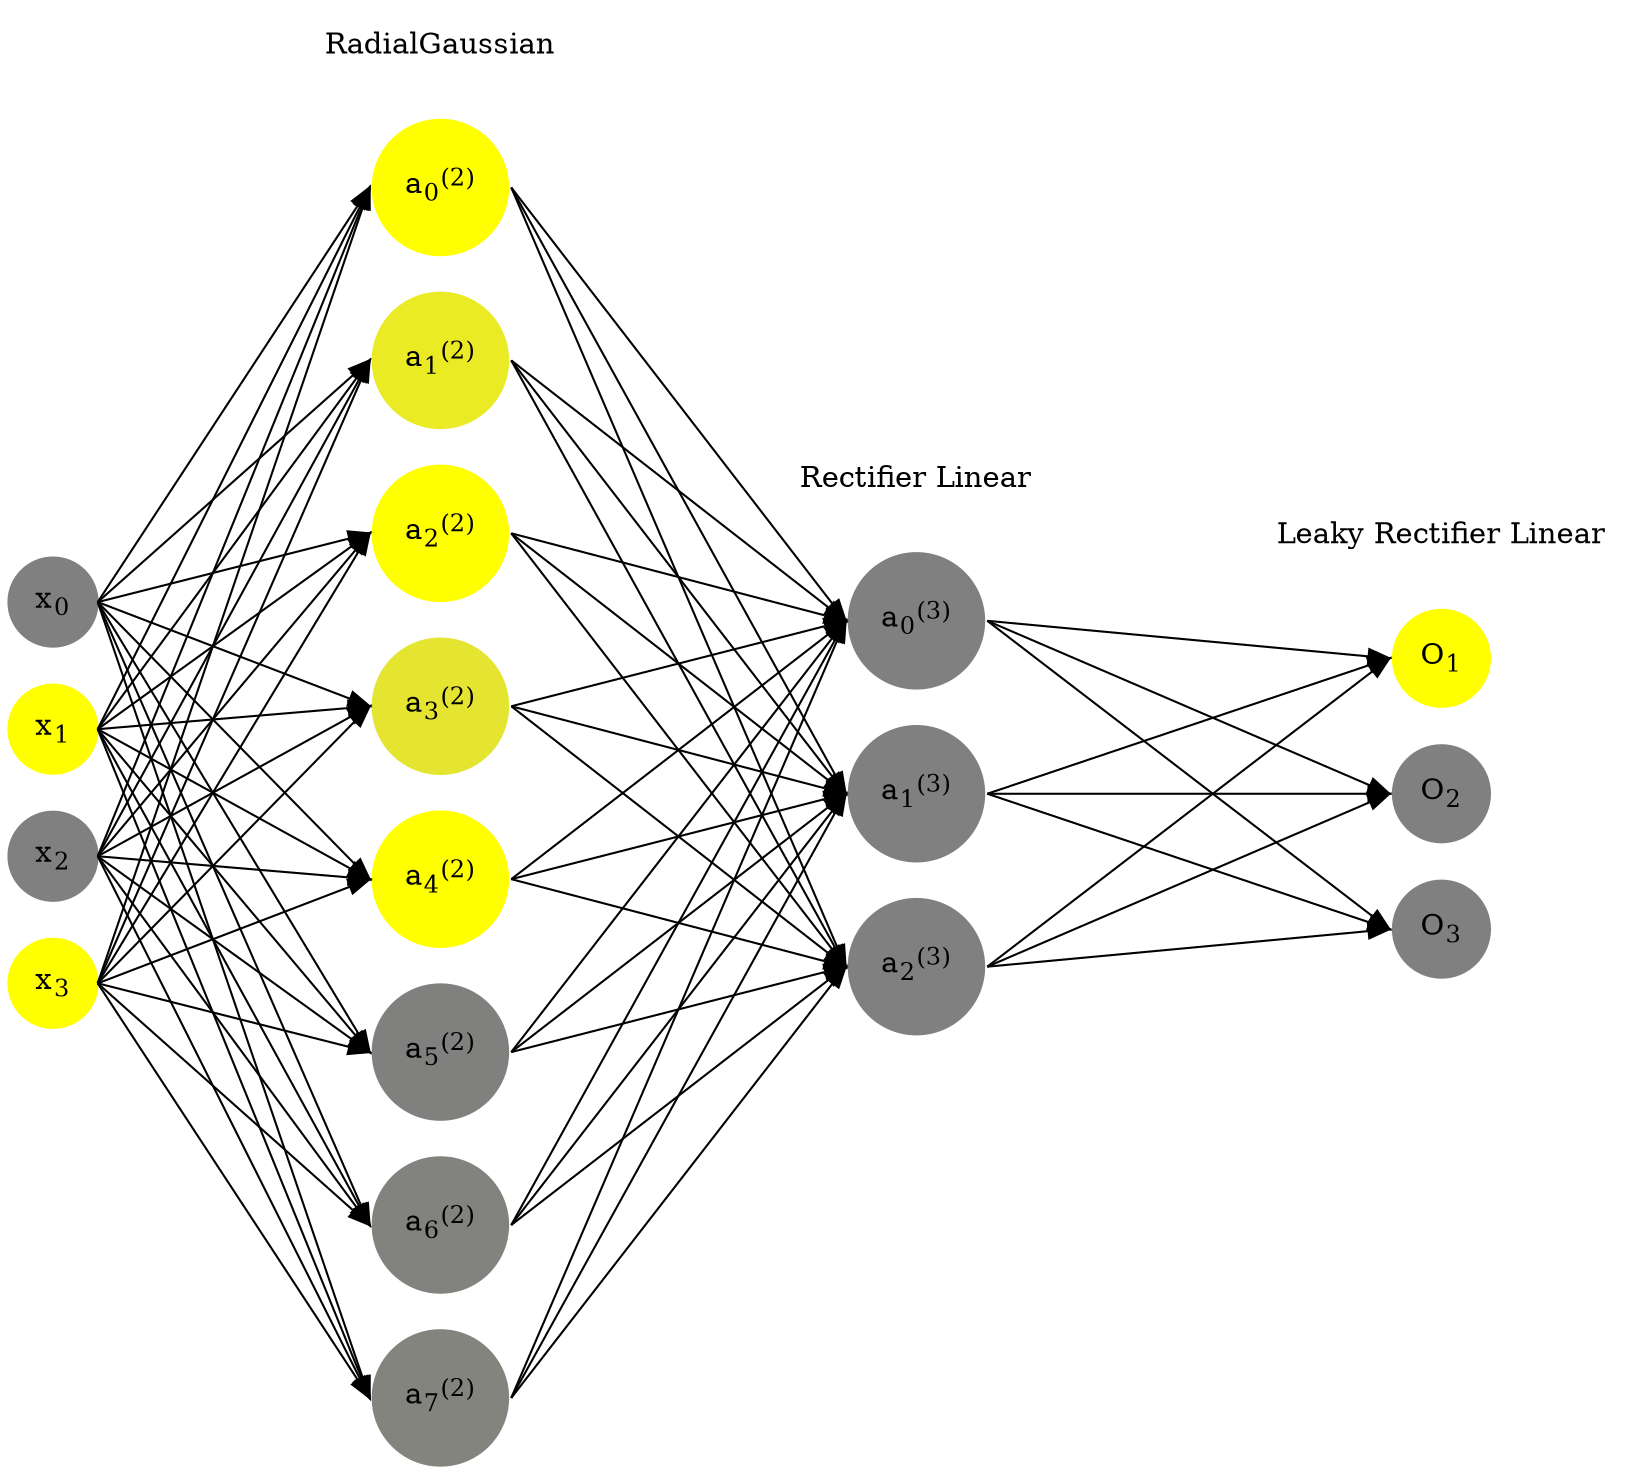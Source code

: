 digraph G {
	rankdir = LR;
	splines=false;
	edge[style=invis];
	ranksep= 1.4;
	{
	node [shape=circle, color="0.1667, 0.0, 0.5", style=filled, fillcolor="0.1667, 0.0, 0.5"];
	x0 [label=<x<sub>0</sub>>];
	}
	{
	node [shape=circle, color="0.1667, 1.0, 1.0", style=filled, fillcolor="0.1667, 1.0, 1.0"];
	x1 [label=<x<sub>1</sub>>];
	}
	{
	node [shape=circle, color="0.1667, 0.0, 0.5", style=filled, fillcolor="0.1667, 0.0, 0.5"];
	x2 [label=<x<sub>2</sub>>];
	}
	{
	node [shape=circle, color="0.1667, 1.0, 1.0", style=filled, fillcolor="0.1667, 1.0, 1.0"];
	x3 [label=<x<sub>3</sub>>];
	}
	{
	node [shape=circle, color="0.1667, 0.999904, 0.999952", style=filled, fillcolor="0.1667, 0.999904, 0.999952"];
	a02 [label=<a<sub>0</sub><sup>(2)</sup>>];
	}
	{
	node [shape=circle, color="0.1667, 0.841719, 0.920859", style=filled, fillcolor="0.1667, 0.841719, 0.920859"];
	a12 [label=<a<sub>1</sub><sup>(2)</sup>>];
	}
	{
	node [shape=circle, color="0.1667, 0.998312, 0.999156", style=filled, fillcolor="0.1667, 0.998312, 0.999156"];
	a22 [label=<a<sub>2</sub><sup>(2)</sup>>];
	}
	{
	node [shape=circle, color="0.1667, 0.783500, 0.891750", style=filled, fillcolor="0.1667, 0.783500, 0.891750"];
	a32 [label=<a<sub>3</sub><sup>(2)</sup>>];
	}
	{
	node [shape=circle, color="0.1667, 0.997284, 0.998642", style=filled, fillcolor="0.1667, 0.997284, 0.998642"];
	a42 [label=<a<sub>4</sub><sup>(2)</sup>>];
	}
	{
	node [shape=circle, color="0.1667, 0.004768, 0.502384", style=filled, fillcolor="0.1667, 0.004768, 0.502384"];
	a52 [label=<a<sub>5</sub><sup>(2)</sup>>];
	}
	{
	node [shape=circle, color="0.1667, 0.018105, 0.509053", style=filled, fillcolor="0.1667, 0.018105, 0.509053"];
	a62 [label=<a<sub>6</sub><sup>(2)</sup>>];
	}
	{
	node [shape=circle, color="0.1667, 0.036585, 0.518292", style=filled, fillcolor="0.1667, 0.036585, 0.518292"];
	a72 [label=<a<sub>7</sub><sup>(2)</sup>>];
	}
	{
	node [shape=circle, color="0.1667, 0.000000, 0.500000", style=filled, fillcolor="0.1667, 0.000000, 0.500000"];
	a03 [label=<a<sub>0</sub><sup>(3)</sup>>];
	}
	{
	node [shape=circle, color="0.1667, 0.000000, 0.500000", style=filled, fillcolor="0.1667, 0.000000, 0.500000"];
	a13 [label=<a<sub>1</sub><sup>(3)</sup>>];
	}
	{
	node [shape=circle, color="0.1667, 0.000000, 0.500000", style=filled, fillcolor="0.1667, 0.000000, 0.500000"];
	a23 [label=<a<sub>2</sub><sup>(3)</sup>>];
	}
	{
	node [shape=circle, color="0.1667, 1.0, 1.0", style=filled, fillcolor="0.1667, 1.0, 1.0"];
	O1 [label=<O<sub>1</sub>>];
	}
	{
	node [shape=circle, color="0.1667, 0.0, 0.5", style=filled, fillcolor="0.1667, 0.0, 0.5"];
	O2 [label=<O<sub>2</sub>>];
	}
	{
	node [shape=circle, color="0.1667, 0.0, 0.5", style=filled, fillcolor="0.1667, 0.0, 0.5"];
	O3 [label=<O<sub>3</sub>>];
	}
	{
	rank=same;
	x0->x1->x2->x3;
	}
	{
	rank=same;
	a02->a12->a22->a32->a42->a52->a62->a72;
	}
	{
	rank=same;
	a03->a13->a23;
	}
	{
	rank=same;
	O1->O2->O3;
	}
	l1 [shape=plaintext,label="RadialGaussian"];
	l1->a02;
	{rank=same; l1;a02};
	l2 [shape=plaintext,label="Rectifier Linear"];
	l2->a03;
	{rank=same; l2;a03};
	l3 [shape=plaintext,label="Leaky Rectifier Linear"];
	l3->O1;
	{rank=same; l3;O1};
edge[style=solid, tailport=e, headport=w];
	{x0;x1;x2;x3} -> {a02;a12;a22;a32;a42;a52;a62;a72};
	{a02;a12;a22;a32;a42;a52;a62;a72} -> {a03;a13;a23};
	{a03;a13;a23} -> {O1,O2,O3};
}